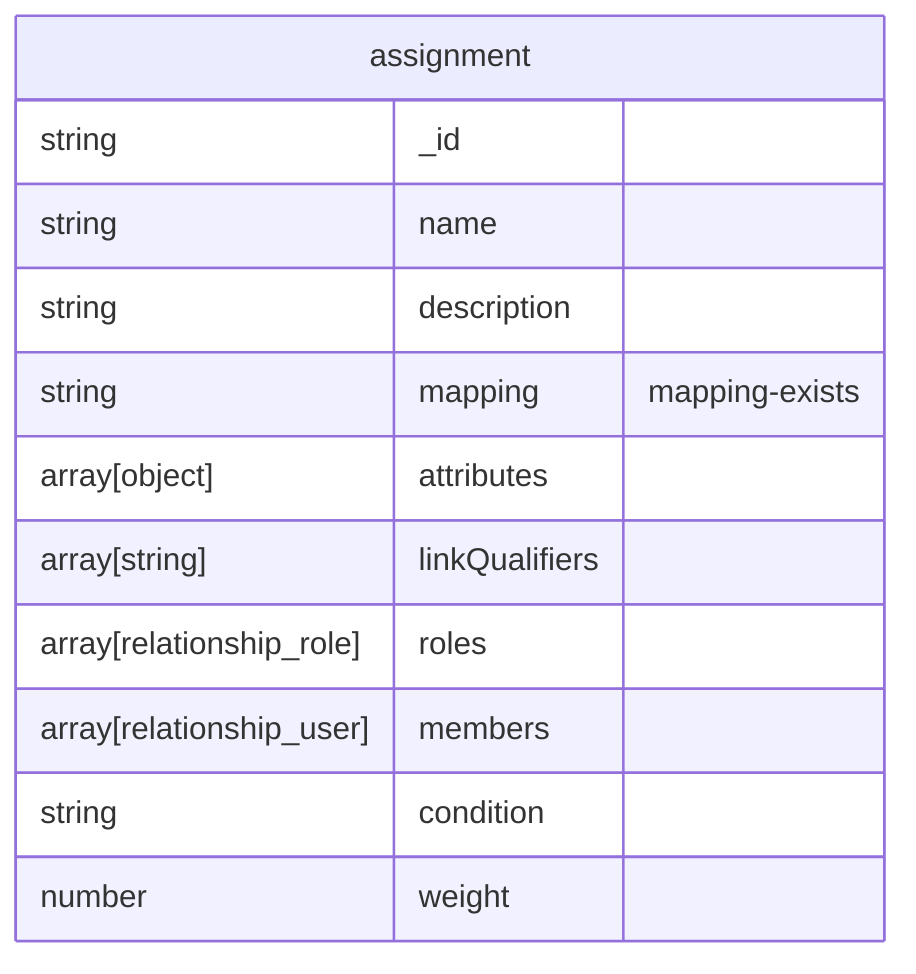 erDiagram
	assignment {
		string _id
		string name
		string description
		string mapping "mapping-exists"
		array[object] attributes
		array[string] linkQualifiers
		array[relationship_role] roles
		array[relationship_user] members
		string condition
		number weight
	}